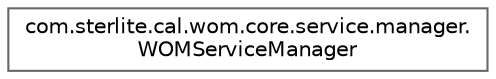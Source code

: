 digraph "Graphical Class Hierarchy"
{
 // LATEX_PDF_SIZE
  bgcolor="transparent";
  edge [fontname=Helvetica,fontsize=10,labelfontname=Helvetica,labelfontsize=10];
  node [fontname=Helvetica,fontsize=10,shape=box,height=0.2,width=0.4];
  rankdir="LR";
  Node0 [id="Node000000",label="com.sterlite.cal.wom.core.service.manager.\lWOMServiceManager",height=0.2,width=0.4,color="grey40", fillcolor="white", style="filled",URL="$classcom_1_1sterlite_1_1cal_1_1wom_1_1core_1_1service_1_1manager_1_1_w_o_m_service_manager.html",tooltip=" "];
}
